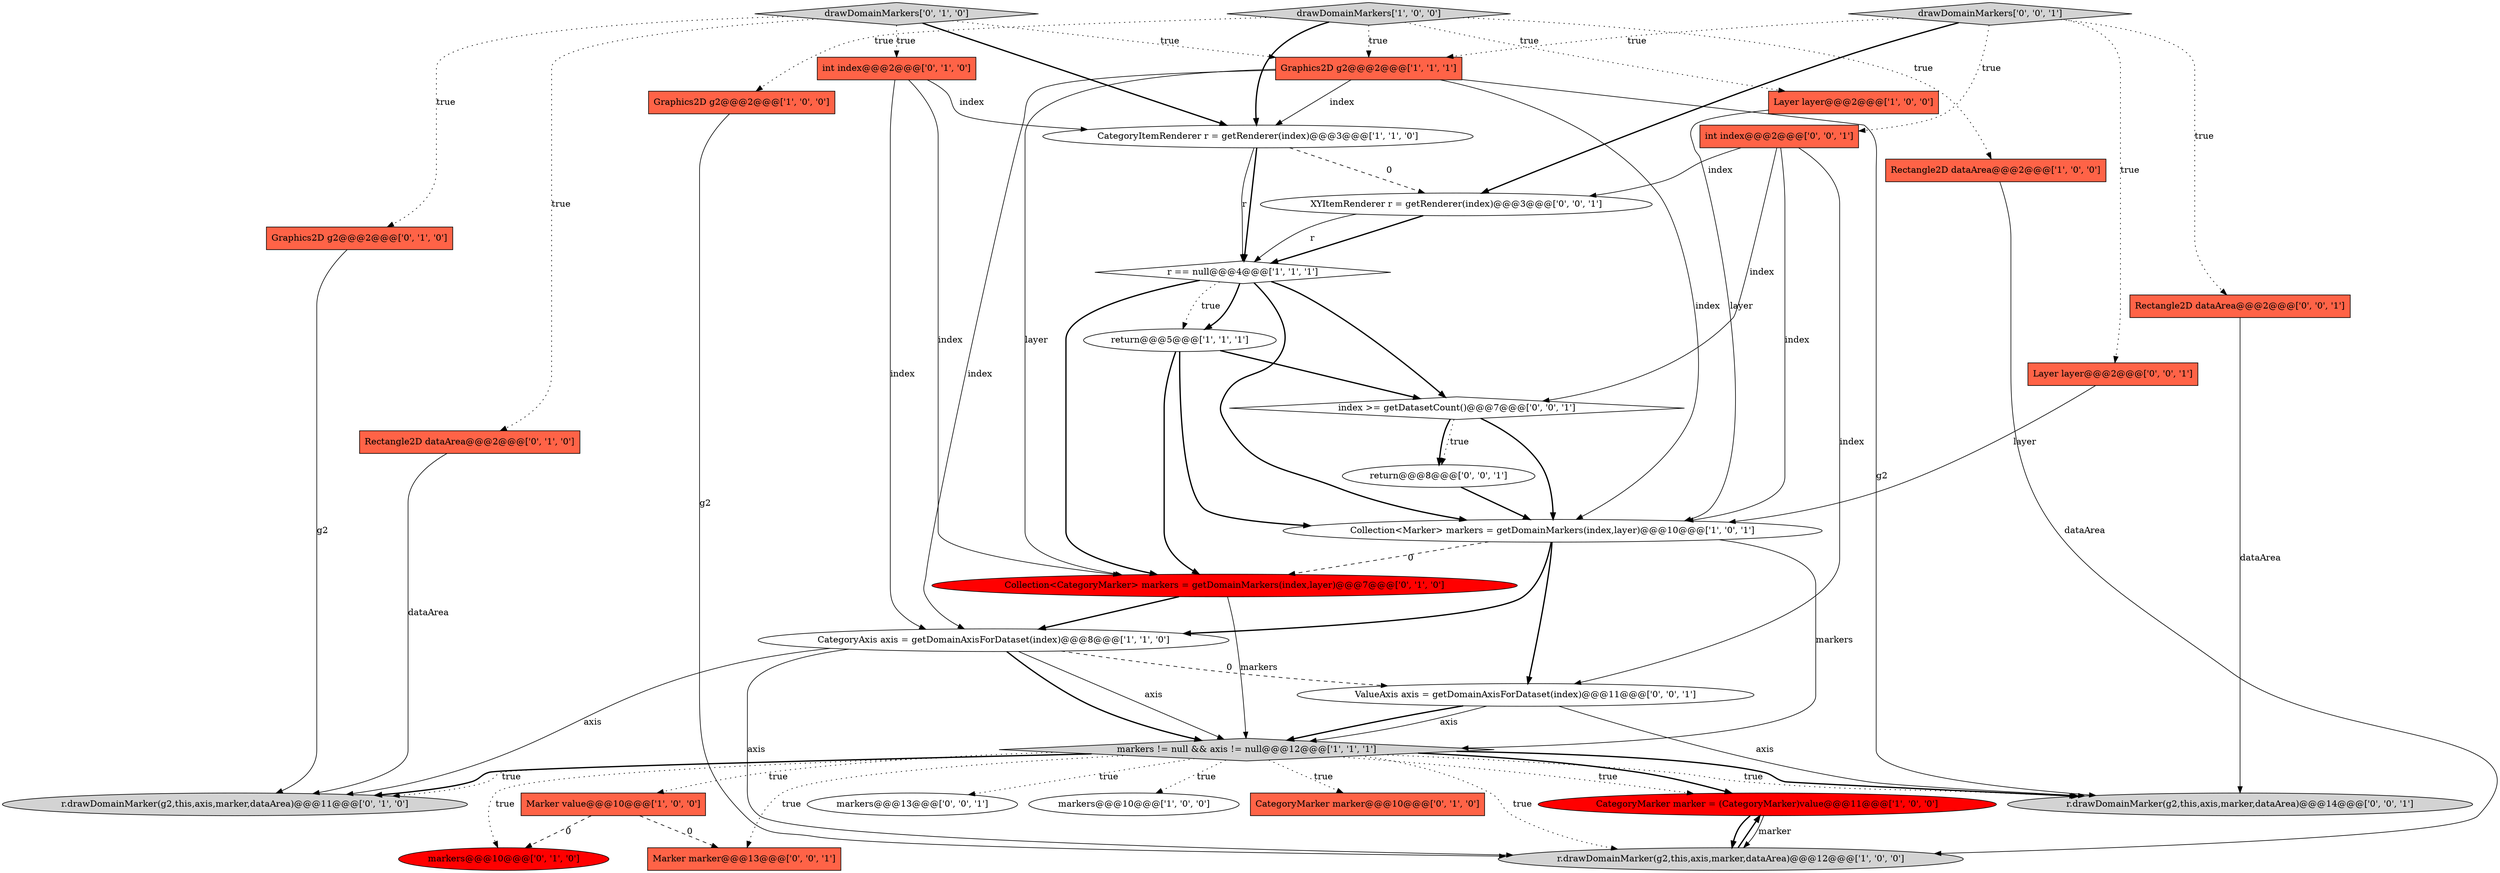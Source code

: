 digraph {
11 [style = filled, label = "Marker value@@@10@@@['1', '0', '0']", fillcolor = tomato, shape = box image = "AAA1AAABBB1BBB"];
25 [style = filled, label = "index >= getDatasetCount()@@@7@@@['0', '0', '1']", fillcolor = white, shape = diamond image = "AAA0AAABBB3BBB"];
5 [style = filled, label = "Collection<Marker> markers = getDomainMarkers(index,layer)@@@10@@@['1', '0', '1']", fillcolor = white, shape = ellipse image = "AAA0AAABBB1BBB"];
24 [style = filled, label = "XYItemRenderer r = getRenderer(index)@@@3@@@['0', '0', '1']", fillcolor = white, shape = ellipse image = "AAA0AAABBB3BBB"];
32 [style = filled, label = "Marker marker@@@13@@@['0', '0', '1']", fillcolor = tomato, shape = box image = "AAA0AAABBB3BBB"];
1 [style = filled, label = "Graphics2D g2@@@2@@@['1', '0', '0']", fillcolor = tomato, shape = box image = "AAA0AAABBB1BBB"];
9 [style = filled, label = "markers != null && axis != null@@@12@@@['1', '1', '1']", fillcolor = lightgray, shape = diamond image = "AAA0AAABBB1BBB"];
31 [style = filled, label = "int index@@@2@@@['0', '0', '1']", fillcolor = tomato, shape = box image = "AAA0AAABBB3BBB"];
6 [style = filled, label = "markers@@@10@@@['1', '0', '0']", fillcolor = white, shape = ellipse image = "AAA0AAABBB1BBB"];
2 [style = filled, label = "CategoryMarker marker = (CategoryMarker)value@@@11@@@['1', '0', '0']", fillcolor = red, shape = ellipse image = "AAA1AAABBB1BBB"];
29 [style = filled, label = "Layer layer@@@2@@@['0', '0', '1']", fillcolor = tomato, shape = box image = "AAA0AAABBB3BBB"];
13 [style = filled, label = "r.drawDomainMarker(g2,this,axis,marker,dataArea)@@@12@@@['1', '0', '0']", fillcolor = lightgray, shape = ellipse image = "AAA0AAABBB1BBB"];
8 [style = filled, label = "CategoryAxis axis = getDomainAxisForDataset(index)@@@8@@@['1', '1', '0']", fillcolor = white, shape = ellipse image = "AAA0AAABBB1BBB"];
26 [style = filled, label = "drawDomainMarkers['0', '0', '1']", fillcolor = lightgray, shape = diamond image = "AAA0AAABBB3BBB"];
22 [style = filled, label = "r.drawDomainMarker(g2,this,axis,marker,dataArea)@@@11@@@['0', '1', '0']", fillcolor = lightgray, shape = ellipse image = "AAA0AAABBB2BBB"];
0 [style = filled, label = "Rectangle2D dataArea@@@2@@@['1', '0', '0']", fillcolor = tomato, shape = box image = "AAA0AAABBB1BBB"];
3 [style = filled, label = "CategoryItemRenderer r = getRenderer(index)@@@3@@@['1', '1', '0']", fillcolor = white, shape = ellipse image = "AAA0AAABBB1BBB"];
23 [style = filled, label = "Rectangle2D dataArea@@@2@@@['0', '0', '1']", fillcolor = tomato, shape = box image = "AAA0AAABBB3BBB"];
33 [style = filled, label = "r.drawDomainMarker(g2,this,axis,marker,dataArea)@@@14@@@['0', '0', '1']", fillcolor = lightgray, shape = ellipse image = "AAA0AAABBB3BBB"];
15 [style = filled, label = "int index@@@2@@@['0', '1', '0']", fillcolor = tomato, shape = box image = "AAA0AAABBB2BBB"];
27 [style = filled, label = "return@@@8@@@['0', '0', '1']", fillcolor = white, shape = ellipse image = "AAA0AAABBB3BBB"];
30 [style = filled, label = "ValueAxis axis = getDomainAxisForDataset(index)@@@11@@@['0', '0', '1']", fillcolor = white, shape = ellipse image = "AAA0AAABBB3BBB"];
17 [style = filled, label = "drawDomainMarkers['0', '1', '0']", fillcolor = lightgray, shape = diamond image = "AAA0AAABBB2BBB"];
16 [style = filled, label = "Collection<CategoryMarker> markers = getDomainMarkers(index,layer)@@@7@@@['0', '1', '0']", fillcolor = red, shape = ellipse image = "AAA1AAABBB2BBB"];
10 [style = filled, label = "Graphics2D g2@@@2@@@['1', '1', '1']", fillcolor = tomato, shape = box image = "AAA0AAABBB1BBB"];
19 [style = filled, label = "Graphics2D g2@@@2@@@['0', '1', '0']", fillcolor = tomato, shape = box image = "AAA0AAABBB2BBB"];
20 [style = filled, label = "CategoryMarker marker@@@10@@@['0', '1', '0']", fillcolor = tomato, shape = box image = "AAA0AAABBB2BBB"];
4 [style = filled, label = "drawDomainMarkers['1', '0', '0']", fillcolor = lightgray, shape = diamond image = "AAA0AAABBB1BBB"];
7 [style = filled, label = "Layer layer@@@2@@@['1', '0', '0']", fillcolor = tomato, shape = box image = "AAA0AAABBB1BBB"];
21 [style = filled, label = "markers@@@10@@@['0', '1', '0']", fillcolor = red, shape = ellipse image = "AAA1AAABBB2BBB"];
14 [style = filled, label = "return@@@5@@@['1', '1', '1']", fillcolor = white, shape = ellipse image = "AAA0AAABBB1BBB"];
18 [style = filled, label = "Rectangle2D dataArea@@@2@@@['0', '1', '0']", fillcolor = tomato, shape = box image = "AAA0AAABBB2BBB"];
28 [style = filled, label = "markers@@@13@@@['0', '0', '1']", fillcolor = white, shape = ellipse image = "AAA0AAABBB3BBB"];
12 [style = filled, label = "r == null@@@4@@@['1', '1', '1']", fillcolor = white, shape = diamond image = "AAA0AAABBB1BBB"];
9->22 [style = bold, label=""];
14->16 [style = bold, label=""];
11->32 [style = dashed, label="0"];
5->8 [style = bold, label=""];
4->3 [style = bold, label=""];
24->12 [style = bold, label=""];
9->33 [style = dotted, label="true"];
14->25 [style = bold, label=""];
18->22 [style = solid, label="dataArea"];
0->13 [style = solid, label="dataArea"];
29->5 [style = solid, label="layer"];
12->5 [style = bold, label=""];
16->8 [style = bold, label=""];
17->18 [style = dotted, label="true"];
4->1 [style = dotted, label="true"];
9->2 [style = bold, label=""];
9->33 [style = bold, label=""];
4->10 [style = dotted, label="true"];
31->30 [style = solid, label="index"];
9->11 [style = dotted, label="true"];
4->0 [style = dotted, label="true"];
3->24 [style = dashed, label="0"];
26->23 [style = dotted, label="true"];
4->7 [style = dotted, label="true"];
10->16 [style = solid, label="layer"];
16->9 [style = solid, label="markers"];
10->3 [style = solid, label="index"];
8->13 [style = solid, label="axis"];
19->22 [style = solid, label="g2"];
2->13 [style = solid, label="marker"];
23->33 [style = solid, label="dataArea"];
15->3 [style = solid, label="index"];
3->12 [style = bold, label=""];
12->16 [style = bold, label=""];
5->9 [style = solid, label="markers"];
26->24 [style = bold, label=""];
9->6 [style = dotted, label="true"];
9->21 [style = dotted, label="true"];
10->8 [style = solid, label="index"];
31->25 [style = solid, label="index"];
2->13 [style = bold, label=""];
10->5 [style = solid, label="index"];
10->33 [style = solid, label="g2"];
5->16 [style = dashed, label="0"];
25->27 [style = bold, label=""];
12->14 [style = dotted, label="true"];
17->10 [style = dotted, label="true"];
30->9 [style = solid, label="axis"];
26->31 [style = dotted, label="true"];
8->9 [style = solid, label="axis"];
1->13 [style = solid, label="g2"];
15->16 [style = solid, label="index"];
7->5 [style = solid, label="layer"];
17->15 [style = dotted, label="true"];
15->8 [style = solid, label="index"];
31->5 [style = solid, label="index"];
12->25 [style = bold, label=""];
9->2 [style = dotted, label="true"];
26->10 [style = dotted, label="true"];
9->13 [style = dotted, label="true"];
9->20 [style = dotted, label="true"];
12->14 [style = bold, label=""];
24->12 [style = solid, label="r"];
8->9 [style = bold, label=""];
13->2 [style = bold, label=""];
17->3 [style = bold, label=""];
17->19 [style = dotted, label="true"];
30->9 [style = bold, label=""];
31->24 [style = solid, label="index"];
25->5 [style = bold, label=""];
26->29 [style = dotted, label="true"];
8->30 [style = dashed, label="0"];
3->12 [style = solid, label="r"];
30->33 [style = solid, label="axis"];
27->5 [style = bold, label=""];
5->30 [style = bold, label=""];
25->27 [style = dotted, label="true"];
9->22 [style = dotted, label="true"];
9->32 [style = dotted, label="true"];
9->28 [style = dotted, label="true"];
8->22 [style = solid, label="axis"];
14->5 [style = bold, label=""];
11->21 [style = dashed, label="0"];
}
